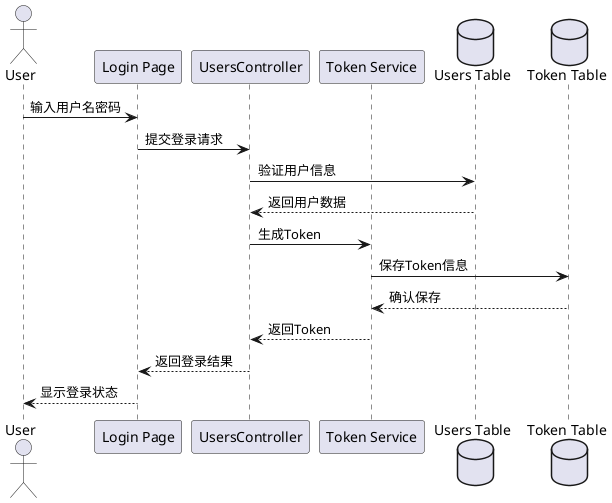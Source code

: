 @startuml
actor User
participant "Login Page" as LP
participant "UsersController" as UC
participant "Token Service" as TS
database "Users Table" as UT
database "Token Table" as TT

User -> LP: 输入用户名密码
LP -> UC: 提交登录请求
UC -> UT: 验证用户信息
UT --> UC: 返回用户数据
UC -> TS: 生成Token
TS -> TT: 保存Token信息
TT --> TS: 确认保存
TS --> UC: 返回Token
UC --> LP: 返回登录结果
LP --> User: 显示登录状态
@enduml 